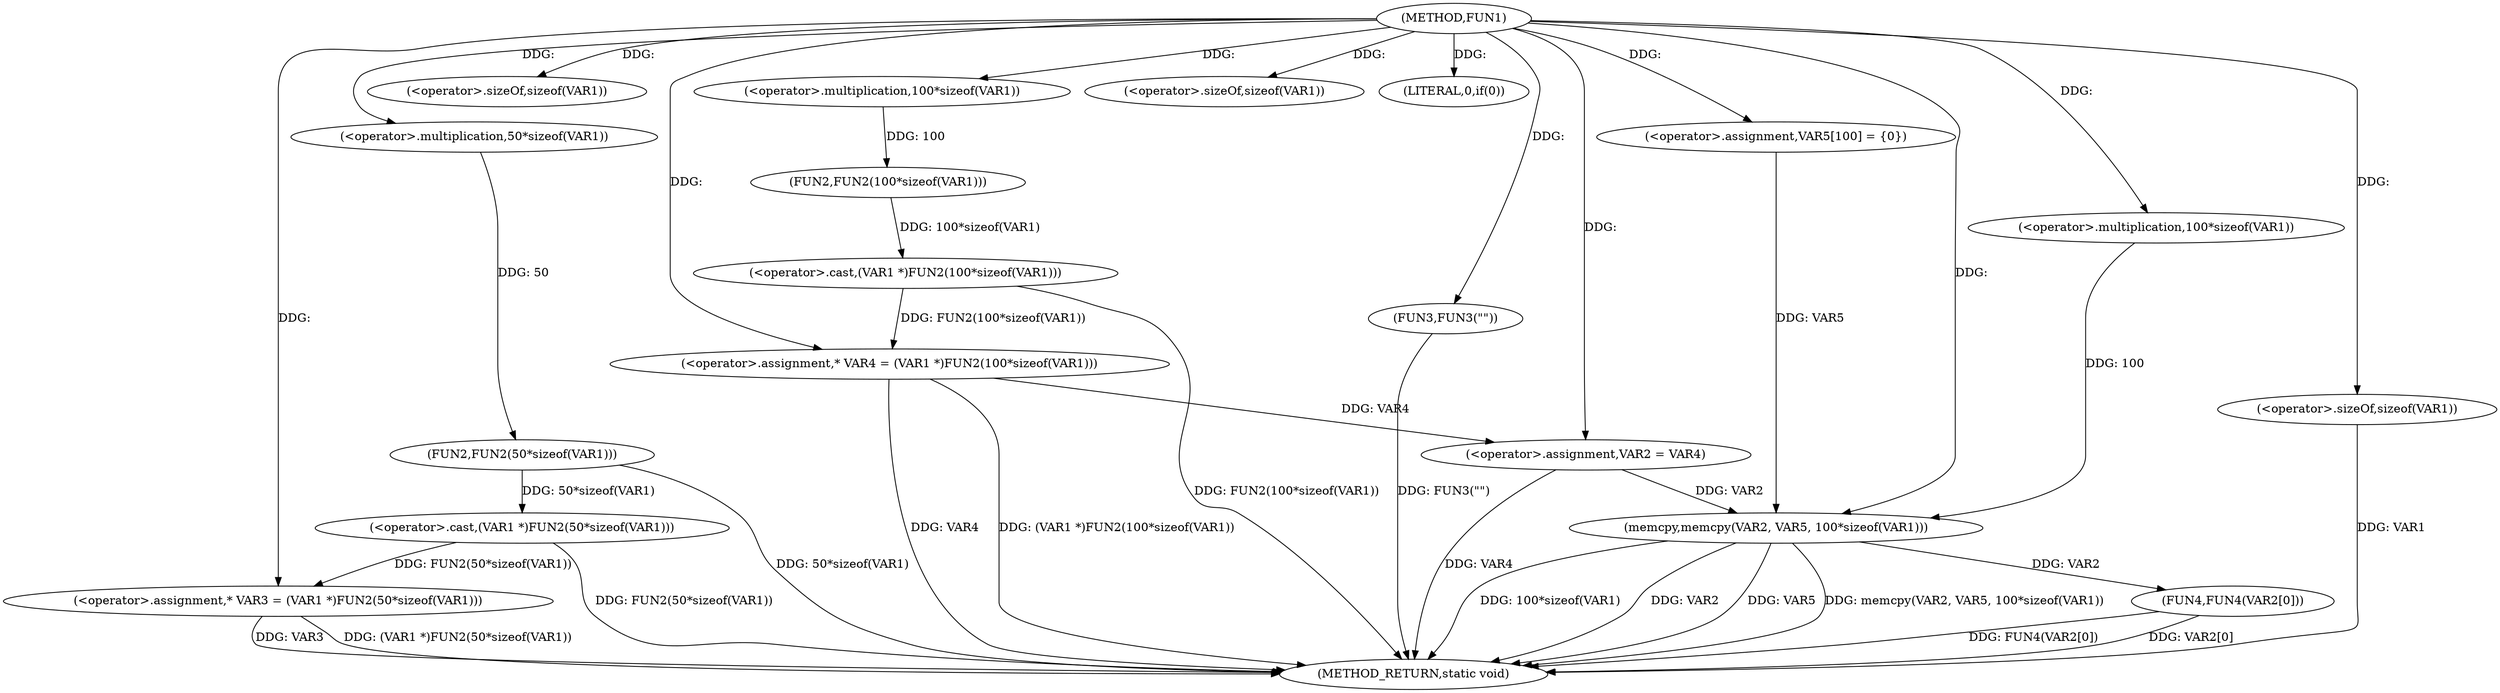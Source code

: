 digraph FUN1 {  
"1000100" [label = "(METHOD,FUN1)" ]
"1000148" [label = "(METHOD_RETURN,static void)" ]
"1000104" [label = "(<operator>.assignment,* VAR3 = (VAR1 *)FUN2(50*sizeof(VAR1)))" ]
"1000106" [label = "(<operator>.cast,(VAR1 *)FUN2(50*sizeof(VAR1)))" ]
"1000108" [label = "(FUN2,FUN2(50*sizeof(VAR1)))" ]
"1000109" [label = "(<operator>.multiplication,50*sizeof(VAR1))" ]
"1000111" [label = "(<operator>.sizeOf,sizeof(VAR1))" ]
"1000114" [label = "(<operator>.assignment,* VAR4 = (VAR1 *)FUN2(100*sizeof(VAR1)))" ]
"1000116" [label = "(<operator>.cast,(VAR1 *)FUN2(100*sizeof(VAR1)))" ]
"1000118" [label = "(FUN2,FUN2(100*sizeof(VAR1)))" ]
"1000119" [label = "(<operator>.multiplication,100*sizeof(VAR1))" ]
"1000121" [label = "(<operator>.sizeOf,sizeof(VAR1))" ]
"1000124" [label = "(LITERAL,0,if(0))" ]
"1000126" [label = "(FUN3,FUN3(\"\"))" ]
"1000130" [label = "(<operator>.assignment,VAR2 = VAR4)" ]
"1000135" [label = "(<operator>.assignment,VAR5[100] = {0})" ]
"1000137" [label = "(memcpy,memcpy(VAR2, VAR5, 100*sizeof(VAR1)))" ]
"1000140" [label = "(<operator>.multiplication,100*sizeof(VAR1))" ]
"1000142" [label = "(<operator>.sizeOf,sizeof(VAR1))" ]
"1000144" [label = "(FUN4,FUN4(VAR2[0]))" ]
  "1000106" -> "1000148"  [ label = "DDG: FUN2(50*sizeof(VAR1))"] 
  "1000104" -> "1000148"  [ label = "DDG: VAR3"] 
  "1000137" -> "1000148"  [ label = "DDG: 100*sizeof(VAR1)"] 
  "1000144" -> "1000148"  [ label = "DDG: FUN4(VAR2[0])"] 
  "1000114" -> "1000148"  [ label = "DDG: VAR4"] 
  "1000116" -> "1000148"  [ label = "DDG: FUN2(100*sizeof(VAR1))"] 
  "1000137" -> "1000148"  [ label = "DDG: VAR2"] 
  "1000114" -> "1000148"  [ label = "DDG: (VAR1 *)FUN2(100*sizeof(VAR1))"] 
  "1000126" -> "1000148"  [ label = "DDG: FUN3(\"\")"] 
  "1000130" -> "1000148"  [ label = "DDG: VAR4"] 
  "1000137" -> "1000148"  [ label = "DDG: VAR5"] 
  "1000142" -> "1000148"  [ label = "DDG: VAR1"] 
  "1000144" -> "1000148"  [ label = "DDG: VAR2[0]"] 
  "1000137" -> "1000148"  [ label = "DDG: memcpy(VAR2, VAR5, 100*sizeof(VAR1))"] 
  "1000104" -> "1000148"  [ label = "DDG: (VAR1 *)FUN2(50*sizeof(VAR1))"] 
  "1000108" -> "1000148"  [ label = "DDG: 50*sizeof(VAR1)"] 
  "1000106" -> "1000104"  [ label = "DDG: FUN2(50*sizeof(VAR1))"] 
  "1000100" -> "1000104"  [ label = "DDG: "] 
  "1000108" -> "1000106"  [ label = "DDG: 50*sizeof(VAR1)"] 
  "1000109" -> "1000108"  [ label = "DDG: 50"] 
  "1000100" -> "1000109"  [ label = "DDG: "] 
  "1000100" -> "1000111"  [ label = "DDG: "] 
  "1000116" -> "1000114"  [ label = "DDG: FUN2(100*sizeof(VAR1))"] 
  "1000100" -> "1000114"  [ label = "DDG: "] 
  "1000118" -> "1000116"  [ label = "DDG: 100*sizeof(VAR1)"] 
  "1000119" -> "1000118"  [ label = "DDG: 100"] 
  "1000100" -> "1000119"  [ label = "DDG: "] 
  "1000100" -> "1000121"  [ label = "DDG: "] 
  "1000100" -> "1000124"  [ label = "DDG: "] 
  "1000100" -> "1000126"  [ label = "DDG: "] 
  "1000114" -> "1000130"  [ label = "DDG: VAR4"] 
  "1000100" -> "1000130"  [ label = "DDG: "] 
  "1000100" -> "1000135"  [ label = "DDG: "] 
  "1000130" -> "1000137"  [ label = "DDG: VAR2"] 
  "1000100" -> "1000137"  [ label = "DDG: "] 
  "1000135" -> "1000137"  [ label = "DDG: VAR5"] 
  "1000140" -> "1000137"  [ label = "DDG: 100"] 
  "1000100" -> "1000140"  [ label = "DDG: "] 
  "1000100" -> "1000142"  [ label = "DDG: "] 
  "1000137" -> "1000144"  [ label = "DDG: VAR2"] 
}
